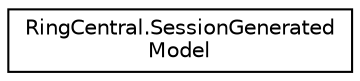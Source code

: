 digraph "Graphical Class Hierarchy"
{
 // LATEX_PDF_SIZE
  edge [fontname="Helvetica",fontsize="10",labelfontname="Helvetica",labelfontsize="10"];
  node [fontname="Helvetica",fontsize="10",shape=record];
  rankdir="LR";
  Node0 [label="RingCentral.SessionGenerated\lModel",height=0.2,width=0.4,color="black", fillcolor="white", style="filled",URL="$classRingCentral_1_1SessionGeneratedModel.html",tooltip=" "];
}

